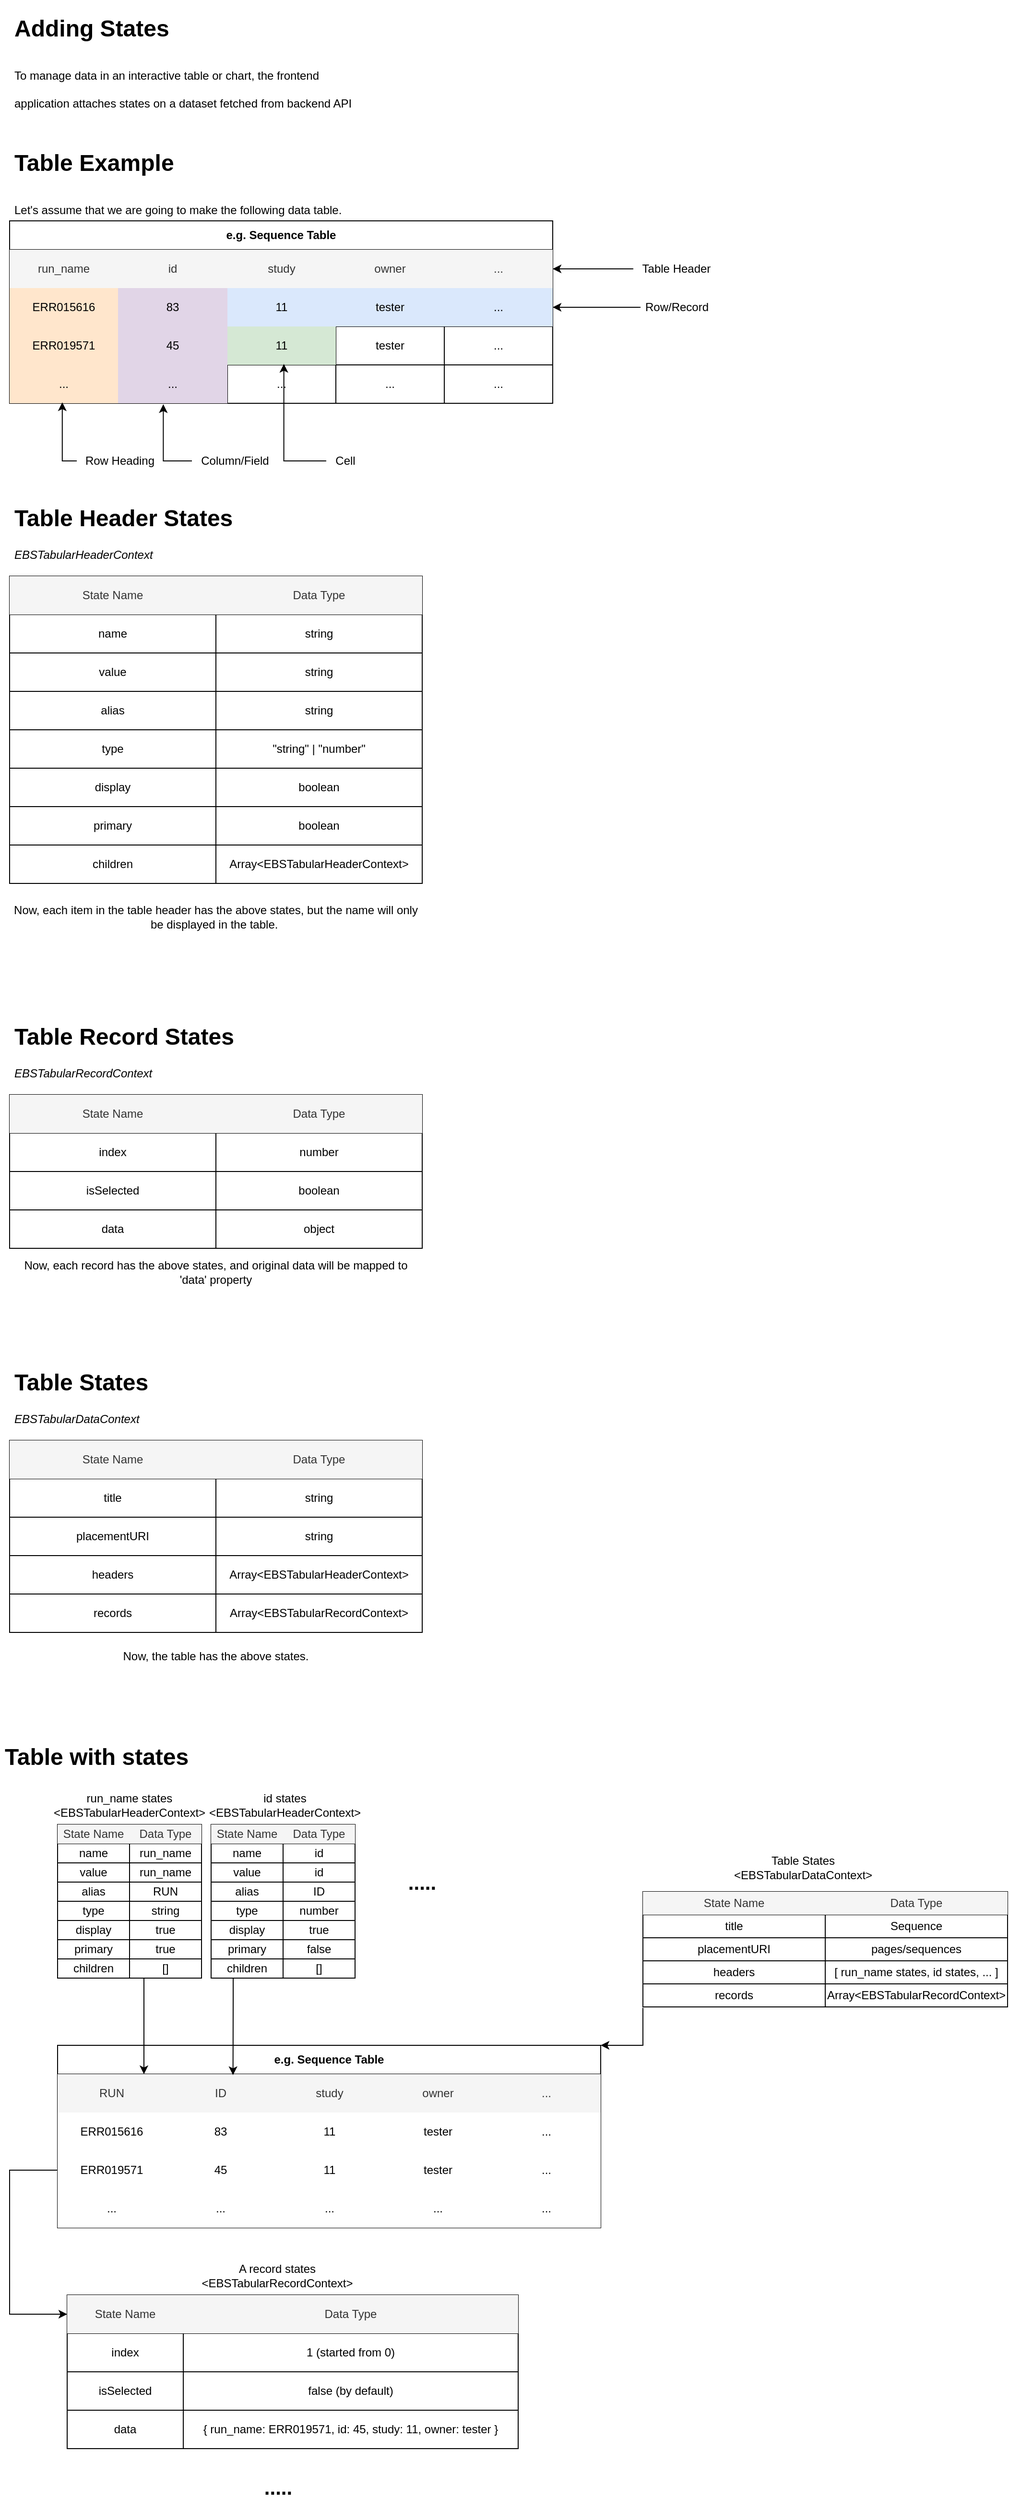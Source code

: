 <mxfile version="14.6.13" type="device"><diagram id="--LFk0KtLCAXexLf7hO2" name="페이지-1"><mxGraphModel dx="1112" dy="510" grid="1" gridSize="10" guides="1" tooltips="1" connect="1" arrows="1" fold="1" page="1" pageScale="1" pageWidth="1100" pageHeight="850" math="0" shadow="0"><root><mxCell id="0"/><mxCell id="1" parent="0"/><mxCell id="CINw-jWonNAWZhzdNePj-1" value="&lt;h1&gt;&lt;span&gt;Adding States&lt;/span&gt;&lt;/h1&gt;&lt;h1&gt;&lt;span style=&quot;font-size: 12px ; font-weight: normal&quot;&gt;To manage data in an interactive table or chart, the frontend application attaches states on a dataset fetched from backend API&lt;/span&gt;&lt;/h1&gt;" style="text;html=1;strokeColor=none;fillColor=none;spacing=5;spacingTop=-20;whiteSpace=wrap;overflow=hidden;rounded=0;" vertex="1" parent="1"><mxGeometry x="10" y="20" width="370" height="140" as="geometry"/></mxCell><mxCell id="CINw-jWonNAWZhzdNePj-2" value="&lt;h1&gt;&lt;span&gt;Table Example&lt;/span&gt;&lt;/h1&gt;&lt;h1&gt;&lt;span style=&quot;font-size: 12px ; font-weight: normal&quot;&gt;Let's assume that we are going to make the following data table.&lt;/span&gt;&lt;br&gt;&lt;/h1&gt;" style="text;html=1;strokeColor=none;fillColor=none;spacing=5;spacingTop=-20;whiteSpace=wrap;overflow=hidden;rounded=0;" vertex="1" parent="1"><mxGeometry x="10" y="160" width="410" height="80" as="geometry"/></mxCell><mxCell id="CINw-jWonNAWZhzdNePj-3" value="e.g. Sequence Table" style="shape=table;html=1;whiteSpace=wrap;startSize=30;container=1;collapsible=0;childLayout=tableLayout;fontStyle=1;align=center;" vertex="1" parent="1"><mxGeometry x="10" y="240" width="566" height="190" as="geometry"/></mxCell><mxCell id="CINw-jWonNAWZhzdNePj-4" value="" style="shape=partialRectangle;html=1;whiteSpace=wrap;collapsible=0;dropTarget=0;pointerEvents=0;fillColor=none;top=0;left=0;bottom=0;right=0;points=[[0,0.5],[1,0.5]];portConstraint=eastwest;" vertex="1" parent="CINw-jWonNAWZhzdNePj-3"><mxGeometry y="30" width="566" height="40" as="geometry"/></mxCell><mxCell id="CINw-jWonNAWZhzdNePj-5" value="run_name" style="shape=partialRectangle;html=1;whiteSpace=wrap;connectable=0;fillColor=#f5f5f5;top=0;left=0;bottom=0;right=0;overflow=hidden;strokeColor=#666666;fontColor=#333333;" vertex="1" parent="CINw-jWonNAWZhzdNePj-4"><mxGeometry width="113" height="40" as="geometry"/></mxCell><mxCell id="CINw-jWonNAWZhzdNePj-6" value="id" style="shape=partialRectangle;html=1;whiteSpace=wrap;connectable=0;fillColor=#f5f5f5;top=0;left=0;bottom=0;right=0;overflow=hidden;strokeColor=#666666;fontColor=#333333;" vertex="1" parent="CINw-jWonNAWZhzdNePj-4"><mxGeometry x="113" width="114" height="40" as="geometry"/></mxCell><mxCell id="CINw-jWonNAWZhzdNePj-7" value="study" style="shape=partialRectangle;html=1;whiteSpace=wrap;connectable=0;fillColor=#f5f5f5;top=0;left=0;bottom=0;right=0;overflow=hidden;strokeColor=#666666;fontColor=#333333;" vertex="1" parent="CINw-jWonNAWZhzdNePj-4"><mxGeometry x="227" width="113" height="40" as="geometry"/></mxCell><mxCell id="CINw-jWonNAWZhzdNePj-58" value="owner" style="shape=partialRectangle;html=1;whiteSpace=wrap;connectable=0;fillColor=#f5f5f5;top=0;left=0;bottom=0;right=0;overflow=hidden;strokeColor=#666666;fontColor=#333333;" vertex="1" parent="CINw-jWonNAWZhzdNePj-4"><mxGeometry x="340" width="113" height="40" as="geometry"/></mxCell><mxCell id="CINw-jWonNAWZhzdNePj-55" value="..." style="shape=partialRectangle;html=1;whiteSpace=wrap;connectable=0;fillColor=#f5f5f5;top=0;left=0;bottom=0;right=0;overflow=hidden;strokeColor=#666666;fontColor=#333333;" vertex="1" parent="CINw-jWonNAWZhzdNePj-4"><mxGeometry x="453" width="113" height="40" as="geometry"/></mxCell><mxCell id="CINw-jWonNAWZhzdNePj-8" value="" style="shape=partialRectangle;html=1;whiteSpace=wrap;collapsible=0;dropTarget=0;pointerEvents=0;fillColor=none;top=0;left=0;bottom=0;right=0;points=[[0,0.5],[1,0.5]];portConstraint=eastwest;" vertex="1" parent="CINw-jWonNAWZhzdNePj-3"><mxGeometry y="70" width="566" height="40" as="geometry"/></mxCell><mxCell id="CINw-jWonNAWZhzdNePj-9" value="ERR015616" style="shape=partialRectangle;html=1;whiteSpace=wrap;connectable=0;fillColor=#ffe6cc;top=0;left=0;bottom=0;right=0;overflow=hidden;strokeColor=#d79b00;" vertex="1" parent="CINw-jWonNAWZhzdNePj-8"><mxGeometry width="113" height="40" as="geometry"/></mxCell><mxCell id="CINw-jWonNAWZhzdNePj-10" value="83" style="shape=partialRectangle;html=1;whiteSpace=wrap;connectable=0;fillColor=#e1d5e7;top=0;left=0;bottom=0;right=0;overflow=hidden;strokeColor=#9673a6;" vertex="1" parent="CINw-jWonNAWZhzdNePj-8"><mxGeometry x="113" width="114" height="40" as="geometry"/></mxCell><mxCell id="CINw-jWonNAWZhzdNePj-11" value="11" style="shape=partialRectangle;html=1;whiteSpace=wrap;connectable=0;fillColor=#dae8fc;top=0;left=0;bottom=0;right=0;overflow=hidden;strokeColor=#6c8ebf;" vertex="1" parent="CINw-jWonNAWZhzdNePj-8"><mxGeometry x="227" width="113" height="40" as="geometry"/></mxCell><mxCell id="CINw-jWonNAWZhzdNePj-59" value="tester" style="shape=partialRectangle;html=1;whiteSpace=wrap;connectable=0;fillColor=#dae8fc;top=0;left=0;bottom=0;right=0;overflow=hidden;strokeColor=#6c8ebf;" vertex="1" parent="CINw-jWonNAWZhzdNePj-8"><mxGeometry x="340" width="113" height="40" as="geometry"/></mxCell><mxCell id="CINw-jWonNAWZhzdNePj-56" value="..." style="shape=partialRectangle;html=1;whiteSpace=wrap;connectable=0;fillColor=#dae8fc;top=0;left=0;bottom=0;right=0;overflow=hidden;strokeColor=#6c8ebf;" vertex="1" parent="CINw-jWonNAWZhzdNePj-8"><mxGeometry x="453" width="113" height="40" as="geometry"/></mxCell><mxCell id="CINw-jWonNAWZhzdNePj-12" value="" style="shape=partialRectangle;html=1;whiteSpace=wrap;collapsible=0;dropTarget=0;pointerEvents=0;fillColor=none;top=0;left=0;bottom=0;right=0;points=[[0,0.5],[1,0.5]];portConstraint=eastwest;" vertex="1" parent="CINw-jWonNAWZhzdNePj-3"><mxGeometry y="110" width="566" height="40" as="geometry"/></mxCell><mxCell id="CINw-jWonNAWZhzdNePj-13" value="ERR019571" style="shape=partialRectangle;html=1;whiteSpace=wrap;connectable=0;fillColor=#ffe6cc;top=0;left=0;bottom=0;right=0;overflow=hidden;strokeColor=#d79b00;" vertex="1" parent="CINw-jWonNAWZhzdNePj-12"><mxGeometry width="113" height="40" as="geometry"/></mxCell><mxCell id="CINw-jWonNAWZhzdNePj-14" value="45" style="shape=partialRectangle;html=1;whiteSpace=wrap;connectable=0;fillColor=#e1d5e7;top=0;left=0;bottom=0;right=0;overflow=hidden;strokeColor=#9673a6;" vertex="1" parent="CINw-jWonNAWZhzdNePj-12"><mxGeometry x="113" width="114" height="40" as="geometry"/></mxCell><mxCell id="CINw-jWonNAWZhzdNePj-15" value="11" style="shape=partialRectangle;html=1;whiteSpace=wrap;connectable=0;fillColor=#d5e8d4;top=0;left=0;bottom=0;right=0;overflow=hidden;strokeColor=#82b366;" vertex="1" parent="CINw-jWonNAWZhzdNePj-12"><mxGeometry x="227" width="113" height="40" as="geometry"/></mxCell><mxCell id="CINw-jWonNAWZhzdNePj-60" value="tester" style="shape=partialRectangle;html=1;whiteSpace=wrap;connectable=0;fillColor=none;top=0;left=0;bottom=0;right=0;overflow=hidden;" vertex="1" parent="CINw-jWonNAWZhzdNePj-12"><mxGeometry x="340" width="113" height="40" as="geometry"/></mxCell><mxCell id="CINw-jWonNAWZhzdNePj-57" value="..." style="shape=partialRectangle;html=1;whiteSpace=wrap;connectable=0;fillColor=none;top=0;left=0;bottom=0;right=0;overflow=hidden;" vertex="1" parent="CINw-jWonNAWZhzdNePj-12"><mxGeometry x="453" width="113" height="40" as="geometry"/></mxCell><mxCell id="CINw-jWonNAWZhzdNePj-61" style="shape=partialRectangle;html=1;whiteSpace=wrap;collapsible=0;dropTarget=0;pointerEvents=0;fillColor=none;top=0;left=0;bottom=0;right=0;points=[[0,0.5],[1,0.5]];portConstraint=eastwest;" vertex="1" parent="CINw-jWonNAWZhzdNePj-3"><mxGeometry y="150" width="566" height="40" as="geometry"/></mxCell><mxCell id="CINw-jWonNAWZhzdNePj-62" value="..." style="shape=partialRectangle;html=1;whiteSpace=wrap;connectable=0;fillColor=#ffe6cc;top=0;left=0;bottom=0;right=0;overflow=hidden;strokeColor=#d79b00;" vertex="1" parent="CINw-jWonNAWZhzdNePj-61"><mxGeometry width="113" height="40" as="geometry"/></mxCell><mxCell id="CINw-jWonNAWZhzdNePj-63" value="..." style="shape=partialRectangle;html=1;whiteSpace=wrap;connectable=0;fillColor=#e1d5e7;top=0;left=0;bottom=0;right=0;overflow=hidden;strokeColor=#9673a6;" vertex="1" parent="CINw-jWonNAWZhzdNePj-61"><mxGeometry x="113" width="114" height="40" as="geometry"/></mxCell><mxCell id="CINw-jWonNAWZhzdNePj-64" value="..." style="shape=partialRectangle;html=1;whiteSpace=wrap;connectable=0;fillColor=none;top=0;left=0;bottom=0;right=0;overflow=hidden;" vertex="1" parent="CINw-jWonNAWZhzdNePj-61"><mxGeometry x="227" width="113" height="40" as="geometry"/></mxCell><mxCell id="CINw-jWonNAWZhzdNePj-65" value="..." style="shape=partialRectangle;html=1;whiteSpace=wrap;connectable=0;fillColor=none;top=0;left=0;bottom=0;right=0;overflow=hidden;" vertex="1" parent="CINw-jWonNAWZhzdNePj-61"><mxGeometry x="340" width="113" height="40" as="geometry"/></mxCell><mxCell id="CINw-jWonNAWZhzdNePj-66" value="..." style="shape=partialRectangle;html=1;whiteSpace=wrap;connectable=0;fillColor=none;top=0;left=0;bottom=0;right=0;overflow=hidden;" vertex="1" parent="CINw-jWonNAWZhzdNePj-61"><mxGeometry x="453" width="113" height="40" as="geometry"/></mxCell><mxCell id="CINw-jWonNAWZhzdNePj-68" style="edgeStyle=orthogonalEdgeStyle;rounded=0;orthogonalLoop=1;jettySize=auto;html=1;entryX=1;entryY=0.5;entryDx=0;entryDy=0;" edge="1" parent="1" source="CINw-jWonNAWZhzdNePj-67" target="CINw-jWonNAWZhzdNePj-4"><mxGeometry relative="1" as="geometry"/></mxCell><mxCell id="CINw-jWonNAWZhzdNePj-67" value="Table Header" style="text;html=1;strokeColor=none;fillColor=none;align=center;verticalAlign=middle;whiteSpace=wrap;rounded=0;" vertex="1" parent="1"><mxGeometry x="660" y="280" width="90" height="20" as="geometry"/></mxCell><mxCell id="CINw-jWonNAWZhzdNePj-70" style="edgeStyle=orthogonalEdgeStyle;rounded=0;orthogonalLoop=1;jettySize=auto;html=1;entryX=1;entryY=0.5;entryDx=0;entryDy=0;" edge="1" parent="1" source="CINw-jWonNAWZhzdNePj-69" target="CINw-jWonNAWZhzdNePj-8"><mxGeometry relative="1" as="geometry"/></mxCell><mxCell id="CINw-jWonNAWZhzdNePj-69" value="Row/Record" style="text;html=1;strokeColor=none;fillColor=none;align=center;verticalAlign=middle;whiteSpace=wrap;rounded=0;" vertex="1" parent="1"><mxGeometry x="667.5" y="320" width="75" height="20" as="geometry"/></mxCell><mxCell id="CINw-jWonNAWZhzdNePj-72" style="edgeStyle=orthogonalEdgeStyle;rounded=0;orthogonalLoop=1;jettySize=auto;html=1;entryX=0.505;entryY=-0.025;entryDx=0;entryDy=0;entryPerimeter=0;" edge="1" parent="1" source="CINw-jWonNAWZhzdNePj-71" target="CINw-jWonNAWZhzdNePj-61"><mxGeometry relative="1" as="geometry"><Array as="points"><mxPoint x="296" y="490"/></Array></mxGeometry></mxCell><mxCell id="CINw-jWonNAWZhzdNePj-71" value="Cell" style="text;html=1;strokeColor=none;fillColor=none;align=center;verticalAlign=middle;whiteSpace=wrap;rounded=0;" vertex="1" parent="1"><mxGeometry x="340" y="480" width="40" height="20" as="geometry"/></mxCell><mxCell id="CINw-jWonNAWZhzdNePj-74" style="edgeStyle=orthogonalEdgeStyle;rounded=0;orthogonalLoop=1;jettySize=auto;html=1;entryX=0.097;entryY=0.975;entryDx=0;entryDy=0;entryPerimeter=0;" edge="1" parent="1" source="CINw-jWonNAWZhzdNePj-73" target="CINw-jWonNAWZhzdNePj-61"><mxGeometry relative="1" as="geometry"><mxPoint x="80" y="450" as="targetPoint"/><Array as="points"><mxPoint x="65" y="490"/></Array></mxGeometry></mxCell><mxCell id="CINw-jWonNAWZhzdNePj-73" value="Row Heading" style="text;html=1;strokeColor=none;fillColor=none;align=center;verticalAlign=middle;whiteSpace=wrap;rounded=0;" vertex="1" parent="1"><mxGeometry x="80" y="480" width="90" height="20" as="geometry"/></mxCell><mxCell id="CINw-jWonNAWZhzdNePj-76" style="edgeStyle=orthogonalEdgeStyle;rounded=0;orthogonalLoop=1;jettySize=auto;html=1;entryX=0.283;entryY=1.025;entryDx=0;entryDy=0;entryPerimeter=0;" edge="1" parent="1" source="CINw-jWonNAWZhzdNePj-75" target="CINw-jWonNAWZhzdNePj-61"><mxGeometry relative="1" as="geometry"><mxPoint x="170" y="440" as="targetPoint"/><Array as="points"><mxPoint x="170" y="490"/></Array></mxGeometry></mxCell><mxCell id="CINw-jWonNAWZhzdNePj-75" value="Column/Field" style="text;html=1;strokeColor=none;fillColor=none;align=center;verticalAlign=middle;whiteSpace=wrap;rounded=0;" vertex="1" parent="1"><mxGeometry x="200" y="480" width="90" height="20" as="geometry"/></mxCell><mxCell id="CINw-jWonNAWZhzdNePj-77" value="&lt;h1&gt;&lt;span&gt;Table Header States&lt;/span&gt;&lt;/h1&gt;&lt;div&gt;&lt;span&gt;&lt;i&gt;EBSTabularHeaderContext&lt;/i&gt;&lt;/span&gt;&lt;/div&gt;" style="text;html=1;strokeColor=none;fillColor=none;spacing=5;spacingTop=-20;whiteSpace=wrap;overflow=hidden;rounded=0;" vertex="1" parent="1"><mxGeometry x="10" y="530" width="280" height="70" as="geometry"/></mxCell><mxCell id="CINw-jWonNAWZhzdNePj-78" value="" style="shape=table;html=1;whiteSpace=wrap;startSize=0;container=1;collapsible=0;childLayout=tableLayout;" vertex="1" parent="1"><mxGeometry x="10" y="610" width="430" height="320" as="geometry"/></mxCell><mxCell id="CINw-jWonNAWZhzdNePj-103" style="shape=partialRectangle;html=1;whiteSpace=wrap;collapsible=0;dropTarget=0;pointerEvents=0;fillColor=none;top=0;left=0;bottom=0;right=0;points=[[0,0.5],[1,0.5]];portConstraint=eastwest;" vertex="1" parent="CINw-jWonNAWZhzdNePj-78"><mxGeometry width="430" height="40" as="geometry"/></mxCell><mxCell id="CINw-jWonNAWZhzdNePj-104" value="State Name" style="shape=partialRectangle;html=1;whiteSpace=wrap;connectable=0;fillColor=#f5f5f5;top=0;left=0;bottom=0;right=0;overflow=hidden;strokeColor=#666666;fontColor=#333333;" vertex="1" parent="CINw-jWonNAWZhzdNePj-103"><mxGeometry width="215" height="40" as="geometry"/></mxCell><mxCell id="CINw-jWonNAWZhzdNePj-105" value="Data Type" style="shape=partialRectangle;html=1;whiteSpace=wrap;connectable=0;fillColor=#f5f5f5;top=0;left=0;bottom=0;right=0;overflow=hidden;strokeColor=#666666;fontColor=#333333;" vertex="1" parent="CINw-jWonNAWZhzdNePj-103"><mxGeometry x="215" width="215" height="40" as="geometry"/></mxCell><mxCell id="CINw-jWonNAWZhzdNePj-79" value="" style="shape=partialRectangle;html=1;whiteSpace=wrap;collapsible=0;dropTarget=0;pointerEvents=0;fillColor=none;top=0;left=0;bottom=0;right=0;points=[[0,0.5],[1,0.5]];portConstraint=eastwest;" vertex="1" parent="CINw-jWonNAWZhzdNePj-78"><mxGeometry y="40" width="430" height="40" as="geometry"/></mxCell><mxCell id="CINw-jWonNAWZhzdNePj-80" value="name" style="shape=partialRectangle;html=1;whiteSpace=wrap;connectable=0;fillColor=none;top=0;left=0;bottom=0;right=0;overflow=hidden;" vertex="1" parent="CINw-jWonNAWZhzdNePj-79"><mxGeometry width="215" height="40" as="geometry"/></mxCell><mxCell id="CINw-jWonNAWZhzdNePj-81" value="string" style="shape=partialRectangle;html=1;whiteSpace=wrap;connectable=0;fillColor=none;top=0;left=0;bottom=0;right=0;overflow=hidden;" vertex="1" parent="CINw-jWonNAWZhzdNePj-79"><mxGeometry x="215" width="215" height="40" as="geometry"/></mxCell><mxCell id="CINw-jWonNAWZhzdNePj-83" value="" style="shape=partialRectangle;html=1;whiteSpace=wrap;collapsible=0;dropTarget=0;pointerEvents=0;fillColor=none;top=0;left=0;bottom=0;right=0;points=[[0,0.5],[1,0.5]];portConstraint=eastwest;" vertex="1" parent="CINw-jWonNAWZhzdNePj-78"><mxGeometry y="80" width="430" height="40" as="geometry"/></mxCell><mxCell id="CINw-jWonNAWZhzdNePj-84" value="value" style="shape=partialRectangle;html=1;whiteSpace=wrap;connectable=0;fillColor=none;top=0;left=0;bottom=0;right=0;overflow=hidden;" vertex="1" parent="CINw-jWonNAWZhzdNePj-83"><mxGeometry width="215" height="40" as="geometry"/></mxCell><mxCell id="CINw-jWonNAWZhzdNePj-85" value="string" style="shape=partialRectangle;html=1;whiteSpace=wrap;connectable=0;fillColor=none;top=0;left=0;bottom=0;right=0;overflow=hidden;" vertex="1" parent="CINw-jWonNAWZhzdNePj-83"><mxGeometry x="215" width="215" height="40" as="geometry"/></mxCell><mxCell id="CINw-jWonNAWZhzdNePj-87" value="" style="shape=partialRectangle;html=1;whiteSpace=wrap;collapsible=0;dropTarget=0;pointerEvents=0;fillColor=none;top=0;left=0;bottom=0;right=0;points=[[0,0.5],[1,0.5]];portConstraint=eastwest;" vertex="1" parent="CINw-jWonNAWZhzdNePj-78"><mxGeometry y="120" width="430" height="40" as="geometry"/></mxCell><mxCell id="CINw-jWonNAWZhzdNePj-88" value="alias" style="shape=partialRectangle;html=1;whiteSpace=wrap;connectable=0;fillColor=none;top=0;left=0;bottom=0;right=0;overflow=hidden;" vertex="1" parent="CINw-jWonNAWZhzdNePj-87"><mxGeometry width="215" height="40" as="geometry"/></mxCell><mxCell id="CINw-jWonNAWZhzdNePj-89" value="string" style="shape=partialRectangle;html=1;whiteSpace=wrap;connectable=0;fillColor=none;top=0;left=0;bottom=0;right=0;overflow=hidden;" vertex="1" parent="CINw-jWonNAWZhzdNePj-87"><mxGeometry x="215" width="215" height="40" as="geometry"/></mxCell><mxCell id="CINw-jWonNAWZhzdNePj-91" style="shape=partialRectangle;html=1;whiteSpace=wrap;collapsible=0;dropTarget=0;pointerEvents=0;fillColor=none;top=0;left=0;bottom=0;right=0;points=[[0,0.5],[1,0.5]];portConstraint=eastwest;" vertex="1" parent="CINw-jWonNAWZhzdNePj-78"><mxGeometry y="160" width="430" height="40" as="geometry"/></mxCell><mxCell id="CINw-jWonNAWZhzdNePj-92" value="type" style="shape=partialRectangle;html=1;whiteSpace=wrap;connectable=0;fillColor=none;top=0;left=0;bottom=0;right=0;overflow=hidden;" vertex="1" parent="CINw-jWonNAWZhzdNePj-91"><mxGeometry width="215" height="40" as="geometry"/></mxCell><mxCell id="CINw-jWonNAWZhzdNePj-93" value="&quot;string&quot; | &quot;number&quot;" style="shape=partialRectangle;html=1;whiteSpace=wrap;connectable=0;fillColor=none;top=0;left=0;bottom=0;right=0;overflow=hidden;" vertex="1" parent="CINw-jWonNAWZhzdNePj-91"><mxGeometry x="215" width="215" height="40" as="geometry"/></mxCell><mxCell id="CINw-jWonNAWZhzdNePj-94" style="shape=partialRectangle;html=1;whiteSpace=wrap;collapsible=0;dropTarget=0;pointerEvents=0;fillColor=none;top=0;left=0;bottom=0;right=0;points=[[0,0.5],[1,0.5]];portConstraint=eastwest;" vertex="1" parent="CINw-jWonNAWZhzdNePj-78"><mxGeometry y="200" width="430" height="40" as="geometry"/></mxCell><mxCell id="CINw-jWonNAWZhzdNePj-95" value="display" style="shape=partialRectangle;html=1;whiteSpace=wrap;connectable=0;fillColor=none;top=0;left=0;bottom=0;right=0;overflow=hidden;" vertex="1" parent="CINw-jWonNAWZhzdNePj-94"><mxGeometry width="215" height="40" as="geometry"/></mxCell><mxCell id="CINw-jWonNAWZhzdNePj-96" value="boolean" style="shape=partialRectangle;html=1;whiteSpace=wrap;connectable=0;fillColor=none;top=0;left=0;bottom=0;right=0;overflow=hidden;" vertex="1" parent="CINw-jWonNAWZhzdNePj-94"><mxGeometry x="215" width="215" height="40" as="geometry"/></mxCell><mxCell id="CINw-jWonNAWZhzdNePj-97" style="shape=partialRectangle;html=1;whiteSpace=wrap;collapsible=0;dropTarget=0;pointerEvents=0;fillColor=none;top=0;left=0;bottom=0;right=0;points=[[0,0.5],[1,0.5]];portConstraint=eastwest;" vertex="1" parent="CINw-jWonNAWZhzdNePj-78"><mxGeometry y="240" width="430" height="40" as="geometry"/></mxCell><mxCell id="CINw-jWonNAWZhzdNePj-98" value="primary" style="shape=partialRectangle;html=1;whiteSpace=wrap;connectable=0;fillColor=none;top=0;left=0;bottom=0;right=0;overflow=hidden;" vertex="1" parent="CINw-jWonNAWZhzdNePj-97"><mxGeometry width="215" height="40" as="geometry"/></mxCell><mxCell id="CINw-jWonNAWZhzdNePj-99" value="boolean" style="shape=partialRectangle;html=1;whiteSpace=wrap;connectable=0;fillColor=none;top=0;left=0;bottom=0;right=0;overflow=hidden;" vertex="1" parent="CINw-jWonNAWZhzdNePj-97"><mxGeometry x="215" width="215" height="40" as="geometry"/></mxCell><mxCell id="CINw-jWonNAWZhzdNePj-100" style="shape=partialRectangle;html=1;whiteSpace=wrap;collapsible=0;dropTarget=0;pointerEvents=0;fillColor=none;top=0;left=0;bottom=0;right=0;points=[[0,0.5],[1,0.5]];portConstraint=eastwest;" vertex="1" parent="CINw-jWonNAWZhzdNePj-78"><mxGeometry y="280" width="430" height="40" as="geometry"/></mxCell><mxCell id="CINw-jWonNAWZhzdNePj-101" value="children" style="shape=partialRectangle;html=1;whiteSpace=wrap;connectable=0;fillColor=none;top=0;left=0;bottom=0;right=0;overflow=hidden;" vertex="1" parent="CINw-jWonNAWZhzdNePj-100"><mxGeometry width="215" height="40" as="geometry"/></mxCell><mxCell id="CINw-jWonNAWZhzdNePj-102" value="Array&amp;lt;EBSTabularHeaderContext&amp;gt;" style="shape=partialRectangle;html=1;whiteSpace=wrap;connectable=0;fillColor=none;top=0;left=0;bottom=0;right=0;overflow=hidden;" vertex="1" parent="CINw-jWonNAWZhzdNePj-100"><mxGeometry x="215" width="215" height="40" as="geometry"/></mxCell><mxCell id="CINw-jWonNAWZhzdNePj-108" value="Now, each item in the table header has the above states, but the name will only be displayed in the table.&amp;nbsp;" style="text;html=1;strokeColor=none;fillColor=none;align=center;verticalAlign=middle;whiteSpace=wrap;rounded=0;" vertex="1" parent="1"><mxGeometry x="10" y="950" width="430" height="30" as="geometry"/></mxCell><mxCell id="CINw-jWonNAWZhzdNePj-109" value="&lt;h1&gt;Table Record States&lt;/h1&gt;&lt;p&gt;&lt;i&gt;EBSTabularRecordContext&lt;/i&gt;&lt;/p&gt;" style="text;html=1;strokeColor=none;fillColor=none;spacing=5;spacingTop=-20;whiteSpace=wrap;overflow=hidden;rounded=0;" vertex="1" parent="1"><mxGeometry x="10" y="1070" width="370" height="70" as="geometry"/></mxCell><mxCell id="CINw-jWonNAWZhzdNePj-111" value="" style="shape=table;html=1;whiteSpace=wrap;startSize=0;container=1;collapsible=0;childLayout=tableLayout;" vertex="1" parent="1"><mxGeometry x="10" y="1150" width="430" height="160" as="geometry"/></mxCell><mxCell id="CINw-jWonNAWZhzdNePj-112" style="shape=partialRectangle;html=1;whiteSpace=wrap;collapsible=0;dropTarget=0;pointerEvents=0;fillColor=none;top=0;left=0;bottom=0;right=0;points=[[0,0.5],[1,0.5]];portConstraint=eastwest;" vertex="1" parent="CINw-jWonNAWZhzdNePj-111"><mxGeometry width="430" height="40" as="geometry"/></mxCell><mxCell id="CINw-jWonNAWZhzdNePj-113" value="State Name" style="shape=partialRectangle;html=1;whiteSpace=wrap;connectable=0;fillColor=#f5f5f5;top=0;left=0;bottom=0;right=0;overflow=hidden;strokeColor=#666666;fontColor=#333333;" vertex="1" parent="CINw-jWonNAWZhzdNePj-112"><mxGeometry width="215" height="40" as="geometry"/></mxCell><mxCell id="CINw-jWonNAWZhzdNePj-114" value="Data Type" style="shape=partialRectangle;html=1;whiteSpace=wrap;connectable=0;fillColor=#f5f5f5;top=0;left=0;bottom=0;right=0;overflow=hidden;strokeColor=#666666;fontColor=#333333;" vertex="1" parent="CINw-jWonNAWZhzdNePj-112"><mxGeometry x="215" width="215" height="40" as="geometry"/></mxCell><mxCell id="CINw-jWonNAWZhzdNePj-115" value="" style="shape=partialRectangle;html=1;whiteSpace=wrap;collapsible=0;dropTarget=0;pointerEvents=0;fillColor=none;top=0;left=0;bottom=0;right=0;points=[[0,0.5],[1,0.5]];portConstraint=eastwest;" vertex="1" parent="CINw-jWonNAWZhzdNePj-111"><mxGeometry y="40" width="430" height="40" as="geometry"/></mxCell><mxCell id="CINw-jWonNAWZhzdNePj-116" value="index" style="shape=partialRectangle;html=1;whiteSpace=wrap;connectable=0;fillColor=none;top=0;left=0;bottom=0;right=0;overflow=hidden;" vertex="1" parent="CINw-jWonNAWZhzdNePj-115"><mxGeometry width="215" height="40" as="geometry"/></mxCell><mxCell id="CINw-jWonNAWZhzdNePj-117" value="number" style="shape=partialRectangle;html=1;whiteSpace=wrap;connectable=0;fillColor=none;top=0;left=0;bottom=0;right=0;overflow=hidden;" vertex="1" parent="CINw-jWonNAWZhzdNePj-115"><mxGeometry x="215" width="215" height="40" as="geometry"/></mxCell><mxCell id="CINw-jWonNAWZhzdNePj-118" value="" style="shape=partialRectangle;html=1;whiteSpace=wrap;collapsible=0;dropTarget=0;pointerEvents=0;fillColor=none;top=0;left=0;bottom=0;right=0;points=[[0,0.5],[1,0.5]];portConstraint=eastwest;" vertex="1" parent="CINw-jWonNAWZhzdNePj-111"><mxGeometry y="80" width="430" height="40" as="geometry"/></mxCell><mxCell id="CINw-jWonNAWZhzdNePj-119" value="isSelected" style="shape=partialRectangle;html=1;whiteSpace=wrap;connectable=0;fillColor=none;top=0;left=0;bottom=0;right=0;overflow=hidden;" vertex="1" parent="CINw-jWonNAWZhzdNePj-118"><mxGeometry width="215" height="40" as="geometry"/></mxCell><mxCell id="CINw-jWonNAWZhzdNePj-120" value="boolean" style="shape=partialRectangle;html=1;whiteSpace=wrap;connectable=0;fillColor=none;top=0;left=0;bottom=0;right=0;overflow=hidden;" vertex="1" parent="CINw-jWonNAWZhzdNePj-118"><mxGeometry x="215" width="215" height="40" as="geometry"/></mxCell><mxCell id="CINw-jWonNAWZhzdNePj-121" value="" style="shape=partialRectangle;html=1;whiteSpace=wrap;collapsible=0;dropTarget=0;pointerEvents=0;fillColor=none;top=0;left=0;bottom=0;right=0;points=[[0,0.5],[1,0.5]];portConstraint=eastwest;" vertex="1" parent="CINw-jWonNAWZhzdNePj-111"><mxGeometry y="120" width="430" height="40" as="geometry"/></mxCell><mxCell id="CINw-jWonNAWZhzdNePj-122" value="data" style="shape=partialRectangle;html=1;whiteSpace=wrap;connectable=0;fillColor=none;top=0;left=0;bottom=0;right=0;overflow=hidden;" vertex="1" parent="CINw-jWonNAWZhzdNePj-121"><mxGeometry width="215" height="40" as="geometry"/></mxCell><mxCell id="CINw-jWonNAWZhzdNePj-123" value="object" style="shape=partialRectangle;html=1;whiteSpace=wrap;connectable=0;fillColor=none;top=0;left=0;bottom=0;right=0;overflow=hidden;" vertex="1" parent="CINw-jWonNAWZhzdNePj-121"><mxGeometry x="215" width="215" height="40" as="geometry"/></mxCell><mxCell id="CINw-jWonNAWZhzdNePj-136" value="Now, each record has the above states, and original data will be mapped to 'data' property" style="text;html=1;strokeColor=none;fillColor=none;align=center;verticalAlign=middle;whiteSpace=wrap;rounded=0;" vertex="1" parent="1"><mxGeometry x="10" y="1320" width="430" height="30" as="geometry"/></mxCell><mxCell id="CINw-jWonNAWZhzdNePj-137" value="&lt;h1&gt;Table States&lt;/h1&gt;&lt;p&gt;&lt;i&gt;EBSTabularDataContext&lt;/i&gt;&lt;/p&gt;" style="text;html=1;strokeColor=none;fillColor=none;spacing=5;spacingTop=-20;whiteSpace=wrap;overflow=hidden;rounded=0;" vertex="1" parent="1"><mxGeometry x="10" y="1430" width="370" height="70" as="geometry"/></mxCell><mxCell id="CINw-jWonNAWZhzdNePj-138" value="" style="shape=table;html=1;whiteSpace=wrap;startSize=0;container=1;collapsible=0;childLayout=tableLayout;" vertex="1" parent="1"><mxGeometry x="10" y="1510" width="430" height="200" as="geometry"/></mxCell><mxCell id="CINw-jWonNAWZhzdNePj-139" style="shape=partialRectangle;html=1;whiteSpace=wrap;collapsible=0;dropTarget=0;pointerEvents=0;fillColor=none;top=0;left=0;bottom=0;right=0;points=[[0,0.5],[1,0.5]];portConstraint=eastwest;" vertex="1" parent="CINw-jWonNAWZhzdNePj-138"><mxGeometry width="430" height="40" as="geometry"/></mxCell><mxCell id="CINw-jWonNAWZhzdNePj-140" value="State Name" style="shape=partialRectangle;html=1;whiteSpace=wrap;connectable=0;fillColor=#f5f5f5;top=0;left=0;bottom=0;right=0;overflow=hidden;strokeColor=#666666;fontColor=#333333;" vertex="1" parent="CINw-jWonNAWZhzdNePj-139"><mxGeometry width="215" height="40" as="geometry"/></mxCell><mxCell id="CINw-jWonNAWZhzdNePj-141" value="Data Type" style="shape=partialRectangle;html=1;whiteSpace=wrap;connectable=0;fillColor=#f5f5f5;top=0;left=0;bottom=0;right=0;overflow=hidden;strokeColor=#666666;fontColor=#333333;" vertex="1" parent="CINw-jWonNAWZhzdNePj-139"><mxGeometry x="215" width="215" height="40" as="geometry"/></mxCell><mxCell id="CINw-jWonNAWZhzdNePj-142" value="" style="shape=partialRectangle;html=1;whiteSpace=wrap;collapsible=0;dropTarget=0;pointerEvents=0;fillColor=none;top=0;left=0;bottom=0;right=0;points=[[0,0.5],[1,0.5]];portConstraint=eastwest;" vertex="1" parent="CINw-jWonNAWZhzdNePj-138"><mxGeometry y="40" width="430" height="40" as="geometry"/></mxCell><mxCell id="CINw-jWonNAWZhzdNePj-143" value="title" style="shape=partialRectangle;html=1;whiteSpace=wrap;connectable=0;fillColor=none;top=0;left=0;bottom=0;right=0;overflow=hidden;" vertex="1" parent="CINw-jWonNAWZhzdNePj-142"><mxGeometry width="215" height="40" as="geometry"/></mxCell><mxCell id="CINw-jWonNAWZhzdNePj-144" value="string" style="shape=partialRectangle;html=1;whiteSpace=wrap;connectable=0;fillColor=none;top=0;left=0;bottom=0;right=0;overflow=hidden;" vertex="1" parent="CINw-jWonNAWZhzdNePj-142"><mxGeometry x="215" width="215" height="40" as="geometry"/></mxCell><mxCell id="CINw-jWonNAWZhzdNePj-145" value="" style="shape=partialRectangle;html=1;whiteSpace=wrap;collapsible=0;dropTarget=0;pointerEvents=0;fillColor=none;top=0;left=0;bottom=0;right=0;points=[[0,0.5],[1,0.5]];portConstraint=eastwest;" vertex="1" parent="CINw-jWonNAWZhzdNePj-138"><mxGeometry y="80" width="430" height="40" as="geometry"/></mxCell><mxCell id="CINw-jWonNAWZhzdNePj-146" value="placementURI" style="shape=partialRectangle;html=1;whiteSpace=wrap;connectable=0;fillColor=none;top=0;left=0;bottom=0;right=0;overflow=hidden;" vertex="1" parent="CINw-jWonNAWZhzdNePj-145"><mxGeometry width="215" height="40" as="geometry"/></mxCell><mxCell id="CINw-jWonNAWZhzdNePj-147" value="string" style="shape=partialRectangle;html=1;whiteSpace=wrap;connectable=0;fillColor=none;top=0;left=0;bottom=0;right=0;overflow=hidden;" vertex="1" parent="CINw-jWonNAWZhzdNePj-145"><mxGeometry x="215" width="215" height="40" as="geometry"/></mxCell><mxCell id="CINw-jWonNAWZhzdNePj-148" value="" style="shape=partialRectangle;html=1;whiteSpace=wrap;collapsible=0;dropTarget=0;pointerEvents=0;fillColor=none;top=0;left=0;bottom=0;right=0;points=[[0,0.5],[1,0.5]];portConstraint=eastwest;" vertex="1" parent="CINw-jWonNAWZhzdNePj-138"><mxGeometry y="120" width="430" height="40" as="geometry"/></mxCell><mxCell id="CINw-jWonNAWZhzdNePj-149" value="headers" style="shape=partialRectangle;html=1;whiteSpace=wrap;connectable=0;fillColor=none;top=0;left=0;bottom=0;right=0;overflow=hidden;" vertex="1" parent="CINw-jWonNAWZhzdNePj-148"><mxGeometry width="215" height="40" as="geometry"/></mxCell><mxCell id="CINw-jWonNAWZhzdNePj-150" value="Array&amp;lt;EBSTabularHeaderContext&amp;gt;" style="shape=partialRectangle;html=1;whiteSpace=wrap;connectable=0;fillColor=none;top=0;left=0;bottom=0;right=0;overflow=hidden;" vertex="1" parent="CINw-jWonNAWZhzdNePj-148"><mxGeometry x="215" width="215" height="40" as="geometry"/></mxCell><mxCell id="CINw-jWonNAWZhzdNePj-151" style="shape=partialRectangle;html=1;whiteSpace=wrap;collapsible=0;dropTarget=0;pointerEvents=0;fillColor=none;top=0;left=0;bottom=0;right=0;points=[[0,0.5],[1,0.5]];portConstraint=eastwest;" vertex="1" parent="CINw-jWonNAWZhzdNePj-138"><mxGeometry y="160" width="430" height="40" as="geometry"/></mxCell><mxCell id="CINw-jWonNAWZhzdNePj-152" value="records" style="shape=partialRectangle;html=1;whiteSpace=wrap;connectable=0;fillColor=none;top=0;left=0;bottom=0;right=0;overflow=hidden;" vertex="1" parent="CINw-jWonNAWZhzdNePj-151"><mxGeometry width="215" height="40" as="geometry"/></mxCell><mxCell id="CINw-jWonNAWZhzdNePj-153" value="Array&amp;lt;EBSTabularRecordContext&amp;gt;" style="shape=partialRectangle;html=1;whiteSpace=wrap;connectable=0;fillColor=none;top=0;left=0;bottom=0;right=0;overflow=hidden;" vertex="1" parent="CINw-jWonNAWZhzdNePj-151"><mxGeometry x="215" width="215" height="40" as="geometry"/></mxCell><mxCell id="CINw-jWonNAWZhzdNePj-154" value="Now, the table has the above states." style="text;html=1;strokeColor=none;fillColor=none;align=center;verticalAlign=middle;whiteSpace=wrap;rounded=0;" vertex="1" parent="1"><mxGeometry x="10" y="1720" width="430" height="30" as="geometry"/></mxCell><mxCell id="CINw-jWonNAWZhzdNePj-155" value="e.g. Sequence Table" style="shape=table;html=1;whiteSpace=wrap;startSize=30;container=1;collapsible=0;childLayout=tableLayout;fontStyle=1;align=center;" vertex="1" parent="1"><mxGeometry x="60" y="2140" width="566" height="190" as="geometry"/></mxCell><mxCell id="CINw-jWonNAWZhzdNePj-156" value="" style="shape=partialRectangle;html=1;whiteSpace=wrap;collapsible=0;dropTarget=0;pointerEvents=0;fillColor=none;top=0;left=0;bottom=0;right=0;points=[[0,0.5],[1,0.5]];portConstraint=eastwest;" vertex="1" parent="CINw-jWonNAWZhzdNePj-155"><mxGeometry y="30" width="566" height="40" as="geometry"/></mxCell><mxCell id="CINw-jWonNAWZhzdNePj-157" value="RUN" style="shape=partialRectangle;html=1;whiteSpace=wrap;connectable=0;fillColor=#f5f5f5;top=0;left=0;bottom=0;right=0;overflow=hidden;strokeColor=#666666;fontColor=#333333;" vertex="1" parent="CINw-jWonNAWZhzdNePj-156"><mxGeometry width="113" height="40" as="geometry"/></mxCell><mxCell id="CINw-jWonNAWZhzdNePj-158" value="ID" style="shape=partialRectangle;html=1;whiteSpace=wrap;connectable=0;fillColor=#f5f5f5;top=0;left=0;bottom=0;right=0;overflow=hidden;strokeColor=#666666;fontColor=#333333;" vertex="1" parent="CINw-jWonNAWZhzdNePj-156"><mxGeometry x="113" width="114" height="40" as="geometry"/></mxCell><mxCell id="CINw-jWonNAWZhzdNePj-159" value="study" style="shape=partialRectangle;html=1;whiteSpace=wrap;connectable=0;fillColor=#f5f5f5;top=0;left=0;bottom=0;right=0;overflow=hidden;strokeColor=#666666;fontColor=#333333;" vertex="1" parent="CINw-jWonNAWZhzdNePj-156"><mxGeometry x="227" width="113" height="40" as="geometry"/></mxCell><mxCell id="CINw-jWonNAWZhzdNePj-160" value="owner" style="shape=partialRectangle;html=1;whiteSpace=wrap;connectable=0;fillColor=#f5f5f5;top=0;left=0;bottom=0;right=0;overflow=hidden;strokeColor=#666666;fontColor=#333333;" vertex="1" parent="CINw-jWonNAWZhzdNePj-156"><mxGeometry x="340" width="113" height="40" as="geometry"/></mxCell><mxCell id="CINw-jWonNAWZhzdNePj-161" value="..." style="shape=partialRectangle;html=1;whiteSpace=wrap;connectable=0;fillColor=#f5f5f5;top=0;left=0;bottom=0;right=0;overflow=hidden;strokeColor=#666666;fontColor=#333333;" vertex="1" parent="CINw-jWonNAWZhzdNePj-156"><mxGeometry x="453" width="113" height="40" as="geometry"/></mxCell><mxCell id="CINw-jWonNAWZhzdNePj-162" value="" style="shape=partialRectangle;html=1;whiteSpace=wrap;collapsible=0;dropTarget=0;pointerEvents=0;fillColor=none;top=0;left=0;bottom=0;right=0;points=[[0,0.5],[1,0.5]];portConstraint=eastwest;" vertex="1" parent="CINw-jWonNAWZhzdNePj-155"><mxGeometry y="70" width="566" height="40" as="geometry"/></mxCell><mxCell id="CINw-jWonNAWZhzdNePj-163" value="ERR015616" style="shape=partialRectangle;html=1;whiteSpace=wrap;connectable=0;top=0;left=0;bottom=0;right=0;overflow=hidden;" vertex="1" parent="CINw-jWonNAWZhzdNePj-162"><mxGeometry width="113" height="40" as="geometry"/></mxCell><mxCell id="CINw-jWonNAWZhzdNePj-164" value="83" style="shape=partialRectangle;html=1;whiteSpace=wrap;connectable=0;top=0;left=0;bottom=0;right=0;overflow=hidden;" vertex="1" parent="CINw-jWonNAWZhzdNePj-162"><mxGeometry x="113" width="114" height="40" as="geometry"/></mxCell><mxCell id="CINw-jWonNAWZhzdNePj-165" value="11" style="shape=partialRectangle;html=1;whiteSpace=wrap;connectable=0;top=0;left=0;bottom=0;right=0;overflow=hidden;" vertex="1" parent="CINw-jWonNAWZhzdNePj-162"><mxGeometry x="227" width="113" height="40" as="geometry"/></mxCell><mxCell id="CINw-jWonNAWZhzdNePj-166" value="tester" style="shape=partialRectangle;html=1;whiteSpace=wrap;connectable=0;top=0;left=0;bottom=0;right=0;overflow=hidden;" vertex="1" parent="CINw-jWonNAWZhzdNePj-162"><mxGeometry x="340" width="113" height="40" as="geometry"/></mxCell><mxCell id="CINw-jWonNAWZhzdNePj-167" value="..." style="shape=partialRectangle;html=1;whiteSpace=wrap;connectable=0;top=0;left=0;bottom=0;right=0;overflow=hidden;" vertex="1" parent="CINw-jWonNAWZhzdNePj-162"><mxGeometry x="453" width="113" height="40" as="geometry"/></mxCell><mxCell id="CINw-jWonNAWZhzdNePj-168" value="" style="shape=partialRectangle;html=1;whiteSpace=wrap;collapsible=0;dropTarget=0;pointerEvents=0;fillColor=none;top=0;left=0;bottom=0;right=0;points=[[0,0.5],[1,0.5]];portConstraint=eastwest;" vertex="1" parent="CINw-jWonNAWZhzdNePj-155"><mxGeometry y="110" width="566" height="40" as="geometry"/></mxCell><mxCell id="CINw-jWonNAWZhzdNePj-169" value="ERR019571" style="shape=partialRectangle;html=1;whiteSpace=wrap;connectable=0;top=0;left=0;bottom=0;right=0;overflow=hidden;" vertex="1" parent="CINw-jWonNAWZhzdNePj-168"><mxGeometry width="113" height="40" as="geometry"/></mxCell><mxCell id="CINw-jWonNAWZhzdNePj-170" value="45" style="shape=partialRectangle;html=1;whiteSpace=wrap;connectable=0;top=0;left=0;bottom=0;right=0;overflow=hidden;" vertex="1" parent="CINw-jWonNAWZhzdNePj-168"><mxGeometry x="113" width="114" height="40" as="geometry"/></mxCell><mxCell id="CINw-jWonNAWZhzdNePj-171" value="11" style="shape=partialRectangle;html=1;whiteSpace=wrap;connectable=0;top=0;left=0;bottom=0;right=0;overflow=hidden;" vertex="1" parent="CINw-jWonNAWZhzdNePj-168"><mxGeometry x="227" width="113" height="40" as="geometry"/></mxCell><mxCell id="CINw-jWonNAWZhzdNePj-172" value="tester" style="shape=partialRectangle;html=1;whiteSpace=wrap;connectable=0;top=0;left=0;bottom=0;right=0;overflow=hidden;" vertex="1" parent="CINw-jWonNAWZhzdNePj-168"><mxGeometry x="340" width="113" height="40" as="geometry"/></mxCell><mxCell id="CINw-jWonNAWZhzdNePj-173" value="..." style="shape=partialRectangle;html=1;whiteSpace=wrap;connectable=0;top=0;left=0;bottom=0;right=0;overflow=hidden;" vertex="1" parent="CINw-jWonNAWZhzdNePj-168"><mxGeometry x="453" width="113" height="40" as="geometry"/></mxCell><mxCell id="CINw-jWonNAWZhzdNePj-174" style="shape=partialRectangle;html=1;whiteSpace=wrap;collapsible=0;dropTarget=0;pointerEvents=0;fillColor=none;top=0;left=0;bottom=0;right=0;points=[[0,0.5],[1,0.5]];portConstraint=eastwest;" vertex="1" parent="CINw-jWonNAWZhzdNePj-155"><mxGeometry y="150" width="566" height="40" as="geometry"/></mxCell><mxCell id="CINw-jWonNAWZhzdNePj-175" value="..." style="shape=partialRectangle;html=1;whiteSpace=wrap;connectable=0;top=0;left=0;bottom=0;right=0;overflow=hidden;" vertex="1" parent="CINw-jWonNAWZhzdNePj-174"><mxGeometry width="113" height="40" as="geometry"/></mxCell><mxCell id="CINw-jWonNAWZhzdNePj-176" value="..." style="shape=partialRectangle;html=1;whiteSpace=wrap;connectable=0;top=0;left=0;bottom=0;right=0;overflow=hidden;" vertex="1" parent="CINw-jWonNAWZhzdNePj-174"><mxGeometry x="113" width="114" height="40" as="geometry"/></mxCell><mxCell id="CINw-jWonNAWZhzdNePj-177" value="..." style="shape=partialRectangle;html=1;whiteSpace=wrap;connectable=0;top=0;left=0;bottom=0;right=0;overflow=hidden;" vertex="1" parent="CINw-jWonNAWZhzdNePj-174"><mxGeometry x="227" width="113" height="40" as="geometry"/></mxCell><mxCell id="CINw-jWonNAWZhzdNePj-178" value="..." style="shape=partialRectangle;html=1;whiteSpace=wrap;connectable=0;top=0;left=0;bottom=0;right=0;overflow=hidden;" vertex="1" parent="CINw-jWonNAWZhzdNePj-174"><mxGeometry x="340" width="113" height="40" as="geometry"/></mxCell><mxCell id="CINw-jWonNAWZhzdNePj-179" value="..." style="shape=partialRectangle;html=1;whiteSpace=wrap;connectable=0;top=0;left=0;bottom=0;right=0;overflow=hidden;" vertex="1" parent="CINw-jWonNAWZhzdNePj-174"><mxGeometry x="453" width="113" height="40" as="geometry"/></mxCell><mxCell id="CINw-jWonNAWZhzdNePj-180" value="&lt;h1&gt;&lt;span&gt;Table with states&lt;/span&gt;&lt;/h1&gt;&lt;h1&gt;&lt;br&gt;&lt;/h1&gt;" style="text;html=1;strokeColor=none;fillColor=none;spacing=5;spacingTop=-20;whiteSpace=wrap;overflow=hidden;rounded=0;" vertex="1" parent="1"><mxGeometry y="1820" width="290" height="60" as="geometry"/></mxCell><mxCell id="CINw-jWonNAWZhzdNePj-181" value="" style="shape=table;html=1;whiteSpace=wrap;startSize=0;container=1;collapsible=0;childLayout=tableLayout;" vertex="1" parent="1"><mxGeometry x="60" y="1910" width="150" height="160" as="geometry"/></mxCell><mxCell id="CINw-jWonNAWZhzdNePj-182" style="shape=partialRectangle;html=1;whiteSpace=wrap;collapsible=0;dropTarget=0;pointerEvents=0;fillColor=none;top=0;left=0;bottom=0;right=0;points=[[0,0.5],[1,0.5]];portConstraint=eastwest;" vertex="1" parent="CINw-jWonNAWZhzdNePj-181"><mxGeometry width="150" height="20" as="geometry"/></mxCell><mxCell id="CINw-jWonNAWZhzdNePj-183" value="State Name" style="shape=partialRectangle;html=1;whiteSpace=wrap;connectable=0;fillColor=#f5f5f5;top=0;left=0;bottom=0;right=0;overflow=hidden;strokeColor=#666666;fontColor=#333333;" vertex="1" parent="CINw-jWonNAWZhzdNePj-182"><mxGeometry width="75" height="20" as="geometry"/></mxCell><mxCell id="CINw-jWonNAWZhzdNePj-184" value="Data Type" style="shape=partialRectangle;html=1;whiteSpace=wrap;connectable=0;fillColor=#f5f5f5;top=0;left=0;bottom=0;right=0;overflow=hidden;strokeColor=#666666;fontColor=#333333;" vertex="1" parent="CINw-jWonNAWZhzdNePj-182"><mxGeometry x="75" width="75" height="20" as="geometry"/></mxCell><mxCell id="CINw-jWonNAWZhzdNePj-185" value="" style="shape=partialRectangle;html=1;whiteSpace=wrap;collapsible=0;dropTarget=0;pointerEvents=0;fillColor=none;top=0;left=0;bottom=0;right=0;points=[[0,0.5],[1,0.5]];portConstraint=eastwest;" vertex="1" parent="CINw-jWonNAWZhzdNePj-181"><mxGeometry y="20" width="150" height="20" as="geometry"/></mxCell><mxCell id="CINw-jWonNAWZhzdNePj-186" value="name" style="shape=partialRectangle;html=1;whiteSpace=wrap;connectable=0;fillColor=none;top=0;left=0;bottom=0;right=0;overflow=hidden;" vertex="1" parent="CINw-jWonNAWZhzdNePj-185"><mxGeometry width="75" height="20" as="geometry"/></mxCell><mxCell id="CINw-jWonNAWZhzdNePj-187" value="run_name" style="shape=partialRectangle;html=1;whiteSpace=wrap;connectable=0;fillColor=none;top=0;left=0;bottom=0;right=0;overflow=hidden;" vertex="1" parent="CINw-jWonNAWZhzdNePj-185"><mxGeometry x="75" width="75" height="20" as="geometry"/></mxCell><mxCell id="CINw-jWonNAWZhzdNePj-188" value="" style="shape=partialRectangle;html=1;whiteSpace=wrap;collapsible=0;dropTarget=0;pointerEvents=0;fillColor=none;top=0;left=0;bottom=0;right=0;points=[[0,0.5],[1,0.5]];portConstraint=eastwest;" vertex="1" parent="CINw-jWonNAWZhzdNePj-181"><mxGeometry y="40" width="150" height="20" as="geometry"/></mxCell><mxCell id="CINw-jWonNAWZhzdNePj-189" value="value" style="shape=partialRectangle;html=1;whiteSpace=wrap;connectable=0;fillColor=none;top=0;left=0;bottom=0;right=0;overflow=hidden;" vertex="1" parent="CINw-jWonNAWZhzdNePj-188"><mxGeometry width="75" height="20" as="geometry"/></mxCell><mxCell id="CINw-jWonNAWZhzdNePj-190" value="run_name" style="shape=partialRectangle;html=1;whiteSpace=wrap;connectable=0;fillColor=none;top=0;left=0;bottom=0;right=0;overflow=hidden;" vertex="1" parent="CINw-jWonNAWZhzdNePj-188"><mxGeometry x="75" width="75" height="20" as="geometry"/></mxCell><mxCell id="CINw-jWonNAWZhzdNePj-191" value="" style="shape=partialRectangle;html=1;whiteSpace=wrap;collapsible=0;dropTarget=0;pointerEvents=0;fillColor=none;top=0;left=0;bottom=0;right=0;points=[[0,0.5],[1,0.5]];portConstraint=eastwest;" vertex="1" parent="CINw-jWonNAWZhzdNePj-181"><mxGeometry y="60" width="150" height="20" as="geometry"/></mxCell><mxCell id="CINw-jWonNAWZhzdNePj-192" value="alias" style="shape=partialRectangle;html=1;whiteSpace=wrap;connectable=0;fillColor=none;top=0;left=0;bottom=0;right=0;overflow=hidden;" vertex="1" parent="CINw-jWonNAWZhzdNePj-191"><mxGeometry width="75" height="20" as="geometry"/></mxCell><mxCell id="CINw-jWonNAWZhzdNePj-193" value="RUN" style="shape=partialRectangle;html=1;whiteSpace=wrap;connectable=0;fillColor=none;top=0;left=0;bottom=0;right=0;overflow=hidden;" vertex="1" parent="CINw-jWonNAWZhzdNePj-191"><mxGeometry x="75" width="75" height="20" as="geometry"/></mxCell><mxCell id="CINw-jWonNAWZhzdNePj-194" style="shape=partialRectangle;html=1;whiteSpace=wrap;collapsible=0;dropTarget=0;pointerEvents=0;fillColor=none;top=0;left=0;bottom=0;right=0;points=[[0,0.5],[1,0.5]];portConstraint=eastwest;" vertex="1" parent="CINw-jWonNAWZhzdNePj-181"><mxGeometry y="80" width="150" height="20" as="geometry"/></mxCell><mxCell id="CINw-jWonNAWZhzdNePj-195" value="type" style="shape=partialRectangle;html=1;whiteSpace=wrap;connectable=0;fillColor=none;top=0;left=0;bottom=0;right=0;overflow=hidden;" vertex="1" parent="CINw-jWonNAWZhzdNePj-194"><mxGeometry width="75" height="20" as="geometry"/></mxCell><mxCell id="CINw-jWonNAWZhzdNePj-196" value="string" style="shape=partialRectangle;html=1;whiteSpace=wrap;connectable=0;fillColor=none;top=0;left=0;bottom=0;right=0;overflow=hidden;" vertex="1" parent="CINw-jWonNAWZhzdNePj-194"><mxGeometry x="75" width="75" height="20" as="geometry"/></mxCell><mxCell id="CINw-jWonNAWZhzdNePj-197" style="shape=partialRectangle;html=1;whiteSpace=wrap;collapsible=0;dropTarget=0;pointerEvents=0;fillColor=none;top=0;left=0;bottom=0;right=0;points=[[0,0.5],[1,0.5]];portConstraint=eastwest;" vertex="1" parent="CINw-jWonNAWZhzdNePj-181"><mxGeometry y="100" width="150" height="20" as="geometry"/></mxCell><mxCell id="CINw-jWonNAWZhzdNePj-198" value="display" style="shape=partialRectangle;html=1;whiteSpace=wrap;connectable=0;fillColor=none;top=0;left=0;bottom=0;right=0;overflow=hidden;" vertex="1" parent="CINw-jWonNAWZhzdNePj-197"><mxGeometry width="75" height="20" as="geometry"/></mxCell><mxCell id="CINw-jWonNAWZhzdNePj-199" value="true" style="shape=partialRectangle;html=1;whiteSpace=wrap;connectable=0;fillColor=none;top=0;left=0;bottom=0;right=0;overflow=hidden;" vertex="1" parent="CINw-jWonNAWZhzdNePj-197"><mxGeometry x="75" width="75" height="20" as="geometry"/></mxCell><mxCell id="CINw-jWonNAWZhzdNePj-200" style="shape=partialRectangle;html=1;whiteSpace=wrap;collapsible=0;dropTarget=0;pointerEvents=0;fillColor=none;top=0;left=0;bottom=0;right=0;points=[[0,0.5],[1,0.5]];portConstraint=eastwest;" vertex="1" parent="CINw-jWonNAWZhzdNePj-181"><mxGeometry y="120" width="150" height="20" as="geometry"/></mxCell><mxCell id="CINw-jWonNAWZhzdNePj-201" value="primary" style="shape=partialRectangle;html=1;whiteSpace=wrap;connectable=0;fillColor=none;top=0;left=0;bottom=0;right=0;overflow=hidden;" vertex="1" parent="CINw-jWonNAWZhzdNePj-200"><mxGeometry width="75" height="20" as="geometry"/></mxCell><mxCell id="CINw-jWonNAWZhzdNePj-202" value="true" style="shape=partialRectangle;html=1;whiteSpace=wrap;connectable=0;fillColor=none;top=0;left=0;bottom=0;right=0;overflow=hidden;" vertex="1" parent="CINw-jWonNAWZhzdNePj-200"><mxGeometry x="75" width="75" height="20" as="geometry"/></mxCell><mxCell id="CINw-jWonNAWZhzdNePj-203" style="shape=partialRectangle;html=1;whiteSpace=wrap;collapsible=0;dropTarget=0;pointerEvents=0;fillColor=none;top=0;left=0;bottom=0;right=0;points=[[0,0.5],[1,0.5]];portConstraint=eastwest;" vertex="1" parent="CINw-jWonNAWZhzdNePj-181"><mxGeometry y="140" width="150" height="20" as="geometry"/></mxCell><mxCell id="CINw-jWonNAWZhzdNePj-204" value="children" style="shape=partialRectangle;html=1;whiteSpace=wrap;connectable=0;fillColor=none;top=0;left=0;bottom=0;right=0;overflow=hidden;" vertex="1" parent="CINw-jWonNAWZhzdNePj-203"><mxGeometry width="75" height="20" as="geometry"/></mxCell><mxCell id="CINw-jWonNAWZhzdNePj-205" value="[]" style="shape=partialRectangle;html=1;whiteSpace=wrap;connectable=0;fillColor=none;top=0;left=0;bottom=0;right=0;overflow=hidden;" vertex="1" parent="CINw-jWonNAWZhzdNePj-203"><mxGeometry x="75" width="75" height="20" as="geometry"/></mxCell><mxCell id="CINw-jWonNAWZhzdNePj-206" style="edgeStyle=orthogonalEdgeStyle;rounded=0;orthogonalLoop=1;jettySize=auto;html=1;entryX=0.159;entryY=0.158;entryDx=0;entryDy=0;entryPerimeter=0;" edge="1" parent="1" source="CINw-jWonNAWZhzdNePj-203" target="CINw-jWonNAWZhzdNePj-155"><mxGeometry relative="1" as="geometry"><Array as="points"><mxPoint x="150" y="2100"/><mxPoint x="150" y="2100"/></Array></mxGeometry></mxCell><mxCell id="CINw-jWonNAWZhzdNePj-207" value="" style="shape=table;html=1;whiteSpace=wrap;startSize=0;container=1;collapsible=0;childLayout=tableLayout;" vertex="1" parent="1"><mxGeometry x="220" y="1910" width="150" height="160" as="geometry"/></mxCell><mxCell id="CINw-jWonNAWZhzdNePj-208" style="shape=partialRectangle;html=1;whiteSpace=wrap;collapsible=0;dropTarget=0;pointerEvents=0;fillColor=none;top=0;left=0;bottom=0;right=0;points=[[0,0.5],[1,0.5]];portConstraint=eastwest;" vertex="1" parent="CINw-jWonNAWZhzdNePj-207"><mxGeometry width="150" height="20" as="geometry"/></mxCell><mxCell id="CINw-jWonNAWZhzdNePj-209" value="State Name" style="shape=partialRectangle;html=1;whiteSpace=wrap;connectable=0;fillColor=#f5f5f5;top=0;left=0;bottom=0;right=0;overflow=hidden;strokeColor=#666666;fontColor=#333333;" vertex="1" parent="CINw-jWonNAWZhzdNePj-208"><mxGeometry width="75" height="20" as="geometry"/></mxCell><mxCell id="CINw-jWonNAWZhzdNePj-210" value="Data Type" style="shape=partialRectangle;html=1;whiteSpace=wrap;connectable=0;fillColor=#f5f5f5;top=0;left=0;bottom=0;right=0;overflow=hidden;strokeColor=#666666;fontColor=#333333;" vertex="1" parent="CINw-jWonNAWZhzdNePj-208"><mxGeometry x="75" width="75" height="20" as="geometry"/></mxCell><mxCell id="CINw-jWonNAWZhzdNePj-211" value="" style="shape=partialRectangle;html=1;whiteSpace=wrap;collapsible=0;dropTarget=0;pointerEvents=0;fillColor=none;top=0;left=0;bottom=0;right=0;points=[[0,0.5],[1,0.5]];portConstraint=eastwest;" vertex="1" parent="CINw-jWonNAWZhzdNePj-207"><mxGeometry y="20" width="150" height="20" as="geometry"/></mxCell><mxCell id="CINw-jWonNAWZhzdNePj-212" value="name" style="shape=partialRectangle;html=1;whiteSpace=wrap;connectable=0;fillColor=none;top=0;left=0;bottom=0;right=0;overflow=hidden;" vertex="1" parent="CINw-jWonNAWZhzdNePj-211"><mxGeometry width="75" height="20" as="geometry"/></mxCell><mxCell id="CINw-jWonNAWZhzdNePj-213" value="id" style="shape=partialRectangle;html=1;whiteSpace=wrap;connectable=0;fillColor=none;top=0;left=0;bottom=0;right=0;overflow=hidden;" vertex="1" parent="CINw-jWonNAWZhzdNePj-211"><mxGeometry x="75" width="75" height="20" as="geometry"/></mxCell><mxCell id="CINw-jWonNAWZhzdNePj-214" value="" style="shape=partialRectangle;html=1;whiteSpace=wrap;collapsible=0;dropTarget=0;pointerEvents=0;fillColor=none;top=0;left=0;bottom=0;right=0;points=[[0,0.5],[1,0.5]];portConstraint=eastwest;" vertex="1" parent="CINw-jWonNAWZhzdNePj-207"><mxGeometry y="40" width="150" height="20" as="geometry"/></mxCell><mxCell id="CINw-jWonNAWZhzdNePj-215" value="value" style="shape=partialRectangle;html=1;whiteSpace=wrap;connectable=0;fillColor=none;top=0;left=0;bottom=0;right=0;overflow=hidden;" vertex="1" parent="CINw-jWonNAWZhzdNePj-214"><mxGeometry width="75" height="20" as="geometry"/></mxCell><mxCell id="CINw-jWonNAWZhzdNePj-216" value="id" style="shape=partialRectangle;html=1;whiteSpace=wrap;connectable=0;fillColor=none;top=0;left=0;bottom=0;right=0;overflow=hidden;" vertex="1" parent="CINw-jWonNAWZhzdNePj-214"><mxGeometry x="75" width="75" height="20" as="geometry"/></mxCell><mxCell id="CINw-jWonNAWZhzdNePj-217" value="" style="shape=partialRectangle;html=1;whiteSpace=wrap;collapsible=0;dropTarget=0;pointerEvents=0;fillColor=none;top=0;left=0;bottom=0;right=0;points=[[0,0.5],[1,0.5]];portConstraint=eastwest;" vertex="1" parent="CINw-jWonNAWZhzdNePj-207"><mxGeometry y="60" width="150" height="20" as="geometry"/></mxCell><mxCell id="CINw-jWonNAWZhzdNePj-218" value="alias" style="shape=partialRectangle;html=1;whiteSpace=wrap;connectable=0;fillColor=none;top=0;left=0;bottom=0;right=0;overflow=hidden;" vertex="1" parent="CINw-jWonNAWZhzdNePj-217"><mxGeometry width="75" height="20" as="geometry"/></mxCell><mxCell id="CINw-jWonNAWZhzdNePj-219" value="ID" style="shape=partialRectangle;html=1;whiteSpace=wrap;connectable=0;fillColor=none;top=0;left=0;bottom=0;right=0;overflow=hidden;" vertex="1" parent="CINw-jWonNAWZhzdNePj-217"><mxGeometry x="75" width="75" height="20" as="geometry"/></mxCell><mxCell id="CINw-jWonNAWZhzdNePj-220" style="shape=partialRectangle;html=1;whiteSpace=wrap;collapsible=0;dropTarget=0;pointerEvents=0;fillColor=none;top=0;left=0;bottom=0;right=0;points=[[0,0.5],[1,0.5]];portConstraint=eastwest;" vertex="1" parent="CINw-jWonNAWZhzdNePj-207"><mxGeometry y="80" width="150" height="20" as="geometry"/></mxCell><mxCell id="CINw-jWonNAWZhzdNePj-221" value="type" style="shape=partialRectangle;html=1;whiteSpace=wrap;connectable=0;fillColor=none;top=0;left=0;bottom=0;right=0;overflow=hidden;" vertex="1" parent="CINw-jWonNAWZhzdNePj-220"><mxGeometry width="75" height="20" as="geometry"/></mxCell><mxCell id="CINw-jWonNAWZhzdNePj-222" value="number" style="shape=partialRectangle;html=1;whiteSpace=wrap;connectable=0;fillColor=none;top=0;left=0;bottom=0;right=0;overflow=hidden;" vertex="1" parent="CINw-jWonNAWZhzdNePj-220"><mxGeometry x="75" width="75" height="20" as="geometry"/></mxCell><mxCell id="CINw-jWonNAWZhzdNePj-223" style="shape=partialRectangle;html=1;whiteSpace=wrap;collapsible=0;dropTarget=0;pointerEvents=0;fillColor=none;top=0;left=0;bottom=0;right=0;points=[[0,0.5],[1,0.5]];portConstraint=eastwest;" vertex="1" parent="CINw-jWonNAWZhzdNePj-207"><mxGeometry y="100" width="150" height="20" as="geometry"/></mxCell><mxCell id="CINw-jWonNAWZhzdNePj-224" value="display" style="shape=partialRectangle;html=1;whiteSpace=wrap;connectable=0;fillColor=none;top=0;left=0;bottom=0;right=0;overflow=hidden;" vertex="1" parent="CINw-jWonNAWZhzdNePj-223"><mxGeometry width="75" height="20" as="geometry"/></mxCell><mxCell id="CINw-jWonNAWZhzdNePj-225" value="true" style="shape=partialRectangle;html=1;whiteSpace=wrap;connectable=0;fillColor=none;top=0;left=0;bottom=0;right=0;overflow=hidden;" vertex="1" parent="CINw-jWonNAWZhzdNePj-223"><mxGeometry x="75" width="75" height="20" as="geometry"/></mxCell><mxCell id="CINw-jWonNAWZhzdNePj-226" style="shape=partialRectangle;html=1;whiteSpace=wrap;collapsible=0;dropTarget=0;pointerEvents=0;fillColor=none;top=0;left=0;bottom=0;right=0;points=[[0,0.5],[1,0.5]];portConstraint=eastwest;" vertex="1" parent="CINw-jWonNAWZhzdNePj-207"><mxGeometry y="120" width="150" height="20" as="geometry"/></mxCell><mxCell id="CINw-jWonNAWZhzdNePj-227" value="primary" style="shape=partialRectangle;html=1;whiteSpace=wrap;connectable=0;fillColor=none;top=0;left=0;bottom=0;right=0;overflow=hidden;" vertex="1" parent="CINw-jWonNAWZhzdNePj-226"><mxGeometry width="75" height="20" as="geometry"/></mxCell><mxCell id="CINw-jWonNAWZhzdNePj-228" value="false" style="shape=partialRectangle;html=1;whiteSpace=wrap;connectable=0;fillColor=none;top=0;left=0;bottom=0;right=0;overflow=hidden;" vertex="1" parent="CINw-jWonNAWZhzdNePj-226"><mxGeometry x="75" width="75" height="20" as="geometry"/></mxCell><mxCell id="CINw-jWonNAWZhzdNePj-229" style="shape=partialRectangle;html=1;whiteSpace=wrap;collapsible=0;dropTarget=0;pointerEvents=0;fillColor=none;top=0;left=0;bottom=0;right=0;points=[[0,0.5],[1,0.5]];portConstraint=eastwest;" vertex="1" parent="CINw-jWonNAWZhzdNePj-207"><mxGeometry y="140" width="150" height="20" as="geometry"/></mxCell><mxCell id="CINw-jWonNAWZhzdNePj-230" value="children" style="shape=partialRectangle;html=1;whiteSpace=wrap;connectable=0;fillColor=none;top=0;left=0;bottom=0;right=0;overflow=hidden;" vertex="1" parent="CINw-jWonNAWZhzdNePj-229"><mxGeometry width="75" height="20" as="geometry"/></mxCell><mxCell id="CINw-jWonNAWZhzdNePj-231" value="[]" style="shape=partialRectangle;html=1;whiteSpace=wrap;connectable=0;fillColor=none;top=0;left=0;bottom=0;right=0;overflow=hidden;" vertex="1" parent="CINw-jWonNAWZhzdNePj-229"><mxGeometry x="75" width="75" height="20" as="geometry"/></mxCell><mxCell id="CINw-jWonNAWZhzdNePj-232" style="edgeStyle=orthogonalEdgeStyle;rounded=0;orthogonalLoop=1;jettySize=auto;html=1;entryX=0.323;entryY=0.025;entryDx=0;entryDy=0;entryPerimeter=0;" edge="1" parent="1" source="CINw-jWonNAWZhzdNePj-229" target="CINw-jWonNAWZhzdNePj-156"><mxGeometry relative="1" as="geometry"><Array as="points"><mxPoint x="243" y="2090"/><mxPoint x="243" y="2090"/></Array></mxGeometry></mxCell><mxCell id="CINw-jWonNAWZhzdNePj-233" value="" style="shape=table;html=1;whiteSpace=wrap;startSize=0;container=1;collapsible=0;childLayout=tableLayout;" vertex="1" parent="1"><mxGeometry x="670" y="1980" width="380" height="120" as="geometry"/></mxCell><mxCell id="CINw-jWonNAWZhzdNePj-234" style="shape=partialRectangle;html=1;whiteSpace=wrap;collapsible=0;dropTarget=0;pointerEvents=0;fillColor=none;top=0;left=0;bottom=0;right=0;points=[[0,0.5],[1,0.5]];portConstraint=eastwest;" vertex="1" parent="CINw-jWonNAWZhzdNePj-233"><mxGeometry width="380" height="24" as="geometry"/></mxCell><mxCell id="CINw-jWonNAWZhzdNePj-235" value="State Name" style="shape=partialRectangle;html=1;whiteSpace=wrap;connectable=0;fillColor=#f5f5f5;top=0;left=0;bottom=0;right=0;overflow=hidden;strokeColor=#666666;fontColor=#333333;" vertex="1" parent="CINw-jWonNAWZhzdNePj-234"><mxGeometry width="190" height="24" as="geometry"/></mxCell><mxCell id="CINw-jWonNAWZhzdNePj-236" value="Data Type" style="shape=partialRectangle;html=1;whiteSpace=wrap;connectable=0;fillColor=#f5f5f5;top=0;left=0;bottom=0;right=0;overflow=hidden;strokeColor=#666666;fontColor=#333333;" vertex="1" parent="CINw-jWonNAWZhzdNePj-234"><mxGeometry x="190" width="190" height="24" as="geometry"/></mxCell><mxCell id="CINw-jWonNAWZhzdNePj-237" value="" style="shape=partialRectangle;html=1;whiteSpace=wrap;collapsible=0;dropTarget=0;pointerEvents=0;fillColor=none;top=0;left=0;bottom=0;right=0;points=[[0,0.5],[1,0.5]];portConstraint=eastwest;" vertex="1" parent="CINw-jWonNAWZhzdNePj-233"><mxGeometry y="24" width="380" height="24" as="geometry"/></mxCell><mxCell id="CINw-jWonNAWZhzdNePj-238" value="title" style="shape=partialRectangle;html=1;whiteSpace=wrap;connectable=0;fillColor=none;top=0;left=0;bottom=0;right=0;overflow=hidden;" vertex="1" parent="CINw-jWonNAWZhzdNePj-237"><mxGeometry width="190" height="24" as="geometry"/></mxCell><mxCell id="CINw-jWonNAWZhzdNePj-239" value="Sequence" style="shape=partialRectangle;html=1;whiteSpace=wrap;connectable=0;fillColor=none;top=0;left=0;bottom=0;right=0;overflow=hidden;" vertex="1" parent="CINw-jWonNAWZhzdNePj-237"><mxGeometry x="190" width="190" height="24" as="geometry"/></mxCell><mxCell id="CINw-jWonNAWZhzdNePj-240" value="" style="shape=partialRectangle;html=1;whiteSpace=wrap;collapsible=0;dropTarget=0;pointerEvents=0;fillColor=none;top=0;left=0;bottom=0;right=0;points=[[0,0.5],[1,0.5]];portConstraint=eastwest;" vertex="1" parent="CINw-jWonNAWZhzdNePj-233"><mxGeometry y="48" width="380" height="24" as="geometry"/></mxCell><mxCell id="CINw-jWonNAWZhzdNePj-241" value="placementURI" style="shape=partialRectangle;html=1;whiteSpace=wrap;connectable=0;fillColor=none;top=0;left=0;bottom=0;right=0;overflow=hidden;" vertex="1" parent="CINw-jWonNAWZhzdNePj-240"><mxGeometry width="190" height="24" as="geometry"/></mxCell><mxCell id="CINw-jWonNAWZhzdNePj-242" value="pages/sequences" style="shape=partialRectangle;html=1;whiteSpace=wrap;connectable=0;fillColor=none;top=0;left=0;bottom=0;right=0;overflow=hidden;" vertex="1" parent="CINw-jWonNAWZhzdNePj-240"><mxGeometry x="190" width="190" height="24" as="geometry"/></mxCell><mxCell id="CINw-jWonNAWZhzdNePj-243" value="" style="shape=partialRectangle;html=1;whiteSpace=wrap;collapsible=0;dropTarget=0;pointerEvents=0;fillColor=none;top=0;left=0;bottom=0;right=0;points=[[0,0.5],[1,0.5]];portConstraint=eastwest;" vertex="1" parent="CINw-jWonNAWZhzdNePj-233"><mxGeometry y="72" width="380" height="24" as="geometry"/></mxCell><mxCell id="CINw-jWonNAWZhzdNePj-244" value="headers" style="shape=partialRectangle;html=1;whiteSpace=wrap;connectable=0;fillColor=none;top=0;left=0;bottom=0;right=0;overflow=hidden;" vertex="1" parent="CINw-jWonNAWZhzdNePj-243"><mxGeometry width="190" height="24" as="geometry"/></mxCell><mxCell id="CINw-jWonNAWZhzdNePj-245" value="[ run_name states, id states, ... ]" style="shape=partialRectangle;html=1;whiteSpace=wrap;connectable=0;fillColor=none;top=0;left=0;bottom=0;right=0;overflow=hidden;" vertex="1" parent="CINw-jWonNAWZhzdNePj-243"><mxGeometry x="190" width="190" height="24" as="geometry"/></mxCell><mxCell id="CINw-jWonNAWZhzdNePj-246" style="shape=partialRectangle;html=1;whiteSpace=wrap;collapsible=0;dropTarget=0;pointerEvents=0;fillColor=none;top=0;left=0;bottom=0;right=0;points=[[0,0.5],[1,0.5]];portConstraint=eastwest;" vertex="1" parent="CINw-jWonNAWZhzdNePj-233"><mxGeometry y="96" width="380" height="24" as="geometry"/></mxCell><mxCell id="CINw-jWonNAWZhzdNePj-247" value="records" style="shape=partialRectangle;html=1;whiteSpace=wrap;connectable=0;fillColor=none;top=0;left=0;bottom=0;right=0;overflow=hidden;" vertex="1" parent="CINw-jWonNAWZhzdNePj-246"><mxGeometry width="190" height="24" as="geometry"/></mxCell><mxCell id="CINw-jWonNAWZhzdNePj-248" value="Array&amp;lt;EBSTabularRecordContext&amp;gt;" style="shape=partialRectangle;html=1;whiteSpace=wrap;connectable=0;fillColor=none;top=0;left=0;bottom=0;right=0;overflow=hidden;" vertex="1" parent="CINw-jWonNAWZhzdNePj-246"><mxGeometry x="190" width="190" height="24" as="geometry"/></mxCell><mxCell id="CINw-jWonNAWZhzdNePj-249" style="edgeStyle=orthogonalEdgeStyle;rounded=0;orthogonalLoop=1;jettySize=auto;html=1;entryX=1;entryY=0;entryDx=0;entryDy=0;exitX=0;exitY=1.042;exitDx=0;exitDy=0;exitPerimeter=0;" edge="1" parent="1" source="CINw-jWonNAWZhzdNePj-246" target="CINw-jWonNAWZhzdNePj-155"><mxGeometry relative="1" as="geometry"><Array as="points"><mxPoint x="670" y="2140"/></Array></mxGeometry></mxCell><mxCell id="CINw-jWonNAWZhzdNePj-250" value="run_name states&lt;br&gt;&amp;lt;EBSTabularHeaderContext&amp;gt;" style="text;html=1;strokeColor=none;fillColor=none;align=center;verticalAlign=middle;whiteSpace=wrap;rounded=0;" vertex="1" parent="1"><mxGeometry x="45" y="1875" width="180" height="30" as="geometry"/></mxCell><mxCell id="CINw-jWonNAWZhzdNePj-251" value="id states&lt;br&gt;&amp;lt;EBSTabularHeaderContext&amp;gt;" style="text;html=1;strokeColor=none;fillColor=none;align=center;verticalAlign=middle;whiteSpace=wrap;rounded=0;" vertex="1" parent="1"><mxGeometry x="212.5" y="1875" width="167.5" height="30" as="geometry"/></mxCell><mxCell id="CINw-jWonNAWZhzdNePj-252" value="&lt;b&gt;&lt;font style=&quot;font-size: 21px&quot;&gt;.....&lt;/font&gt;&lt;/b&gt;" style="text;html=1;strokeColor=none;fillColor=none;align=center;verticalAlign=middle;whiteSpace=wrap;rounded=0;" vertex="1" parent="1"><mxGeometry x="390" y="1960" width="100" height="20" as="geometry"/></mxCell><mxCell id="CINw-jWonNAWZhzdNePj-253" style="edgeStyle=orthogonalEdgeStyle;rounded=0;orthogonalLoop=1;jettySize=auto;html=1;entryX=0;entryY=0.5;entryDx=0;entryDy=0;" edge="1" parent="1" source="CINw-jWonNAWZhzdNePj-168" target="CINw-jWonNAWZhzdNePj-271"><mxGeometry relative="1" as="geometry"><mxPoint x="58" y="2370" as="targetPoint"/><Array as="points"><mxPoint x="10" y="2270"/><mxPoint x="10" y="2420"/></Array></mxGeometry></mxCell><mxCell id="CINw-jWonNAWZhzdNePj-270" value="" style="shape=table;html=1;whiteSpace=wrap;startSize=0;container=1;collapsible=0;childLayout=tableLayout;" vertex="1" parent="1"><mxGeometry x="70" y="2400" width="470" height="160" as="geometry"/></mxCell><mxCell id="CINw-jWonNAWZhzdNePj-271" style="shape=partialRectangle;html=1;whiteSpace=wrap;collapsible=0;dropTarget=0;pointerEvents=0;fillColor=none;top=0;left=0;bottom=0;right=0;points=[[0,0.5],[1,0.5]];portConstraint=eastwest;" vertex="1" parent="CINw-jWonNAWZhzdNePj-270"><mxGeometry width="470" height="40" as="geometry"/></mxCell><mxCell id="CINw-jWonNAWZhzdNePj-272" value="State Name" style="shape=partialRectangle;html=1;whiteSpace=wrap;connectable=0;fillColor=#f5f5f5;top=0;left=0;bottom=0;right=0;overflow=hidden;strokeColor=#666666;fontColor=#333333;" vertex="1" parent="CINw-jWonNAWZhzdNePj-271"><mxGeometry width="121" height="40" as="geometry"/></mxCell><mxCell id="CINw-jWonNAWZhzdNePj-273" value="Data Type" style="shape=partialRectangle;html=1;whiteSpace=wrap;connectable=0;fillColor=#f5f5f5;top=0;left=0;bottom=0;right=0;overflow=hidden;strokeColor=#666666;fontColor=#333333;" vertex="1" parent="CINw-jWonNAWZhzdNePj-271"><mxGeometry x="121" width="349" height="40" as="geometry"/></mxCell><mxCell id="CINw-jWonNAWZhzdNePj-274" value="" style="shape=partialRectangle;html=1;whiteSpace=wrap;collapsible=0;dropTarget=0;pointerEvents=0;fillColor=none;top=0;left=0;bottom=0;right=0;points=[[0,0.5],[1,0.5]];portConstraint=eastwest;" vertex="1" parent="CINw-jWonNAWZhzdNePj-270"><mxGeometry y="40" width="470" height="40" as="geometry"/></mxCell><mxCell id="CINw-jWonNAWZhzdNePj-275" value="index" style="shape=partialRectangle;html=1;whiteSpace=wrap;connectable=0;fillColor=none;top=0;left=0;bottom=0;right=0;overflow=hidden;" vertex="1" parent="CINw-jWonNAWZhzdNePj-274"><mxGeometry width="121" height="40" as="geometry"/></mxCell><mxCell id="CINw-jWonNAWZhzdNePj-276" value="1 (started from 0)" style="shape=partialRectangle;html=1;whiteSpace=wrap;connectable=0;fillColor=none;top=0;left=0;bottom=0;right=0;overflow=hidden;" vertex="1" parent="CINw-jWonNAWZhzdNePj-274"><mxGeometry x="121" width="349" height="40" as="geometry"/></mxCell><mxCell id="CINw-jWonNAWZhzdNePj-277" value="" style="shape=partialRectangle;html=1;whiteSpace=wrap;collapsible=0;dropTarget=0;pointerEvents=0;fillColor=none;top=0;left=0;bottom=0;right=0;points=[[0,0.5],[1,0.5]];portConstraint=eastwest;" vertex="1" parent="CINw-jWonNAWZhzdNePj-270"><mxGeometry y="80" width="470" height="40" as="geometry"/></mxCell><mxCell id="CINw-jWonNAWZhzdNePj-278" value="isSelected" style="shape=partialRectangle;html=1;whiteSpace=wrap;connectable=0;fillColor=none;top=0;left=0;bottom=0;right=0;overflow=hidden;" vertex="1" parent="CINw-jWonNAWZhzdNePj-277"><mxGeometry width="121" height="40" as="geometry"/></mxCell><mxCell id="CINw-jWonNAWZhzdNePj-279" value="false (by default)" style="shape=partialRectangle;html=1;whiteSpace=wrap;connectable=0;fillColor=none;top=0;left=0;bottom=0;right=0;overflow=hidden;" vertex="1" parent="CINw-jWonNAWZhzdNePj-277"><mxGeometry x="121" width="349" height="40" as="geometry"/></mxCell><mxCell id="CINw-jWonNAWZhzdNePj-280" value="" style="shape=partialRectangle;html=1;whiteSpace=wrap;collapsible=0;dropTarget=0;pointerEvents=0;fillColor=none;top=0;left=0;bottom=0;right=0;points=[[0,0.5],[1,0.5]];portConstraint=eastwest;" vertex="1" parent="CINw-jWonNAWZhzdNePj-270"><mxGeometry y="120" width="470" height="40" as="geometry"/></mxCell><mxCell id="CINw-jWonNAWZhzdNePj-281" value="data" style="shape=partialRectangle;html=1;whiteSpace=wrap;connectable=0;fillColor=none;top=0;left=0;bottom=0;right=0;overflow=hidden;" vertex="1" parent="CINw-jWonNAWZhzdNePj-280"><mxGeometry width="121" height="40" as="geometry"/></mxCell><mxCell id="CINw-jWonNAWZhzdNePj-282" value="{ run_name: ERR019571, id: 45, study: 11, owner: tester }" style="shape=partialRectangle;html=1;whiteSpace=wrap;connectable=0;fillColor=none;top=0;left=0;bottom=0;right=0;overflow=hidden;" vertex="1" parent="CINw-jWonNAWZhzdNePj-280"><mxGeometry x="121" width="349" height="40" as="geometry"/></mxCell><mxCell id="CINw-jWonNAWZhzdNePj-283" value="&lt;b&gt;&lt;font style=&quot;font-size: 21px&quot;&gt;.....&lt;/font&gt;&lt;/b&gt;" style="text;html=1;strokeColor=none;fillColor=none;align=center;verticalAlign=middle;whiteSpace=wrap;rounded=0;" vertex="1" parent="1"><mxGeometry x="240" y="2590" width="100" height="20" as="geometry"/></mxCell><mxCell id="CINw-jWonNAWZhzdNePj-284" value="Table States&lt;br&gt;&amp;lt;EBSTabularDataContext&amp;gt;" style="text;html=1;strokeColor=none;fillColor=none;align=center;verticalAlign=middle;whiteSpace=wrap;rounded=0;" vertex="1" parent="1"><mxGeometry x="742.5" y="1930" width="187.5" height="50" as="geometry"/></mxCell><mxCell id="CINw-jWonNAWZhzdNePj-285" value="A record states&lt;br&gt;&amp;lt;EBSTabularRecordContext&amp;gt;" style="text;html=1;strokeColor=none;fillColor=none;align=center;verticalAlign=middle;whiteSpace=wrap;rounded=0;" vertex="1" parent="1"><mxGeometry x="170" y="2360" width="237.5" height="40" as="geometry"/></mxCell></root></mxGraphModel></diagram></mxfile>
